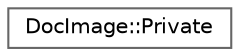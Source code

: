 digraph "Graphical Class Hierarchy"
{
 // INTERACTIVE_SVG=YES
 // LATEX_PDF_SIZE
  bgcolor="transparent";
  edge [fontname=Helvetica,fontsize=10,labelfontname=Helvetica,labelfontsize=10];
  node [fontname=Helvetica,fontsize=10,shape=box,height=0.2,width=0.4];
  rankdir="LR";
  Node0 [label="DocImage::Private",height=0.2,width=0.4,color="grey40", fillcolor="white", style="filled",URL="$d0/d23/struct_doc_image_1_1_private.html",tooltip=" "];
}
